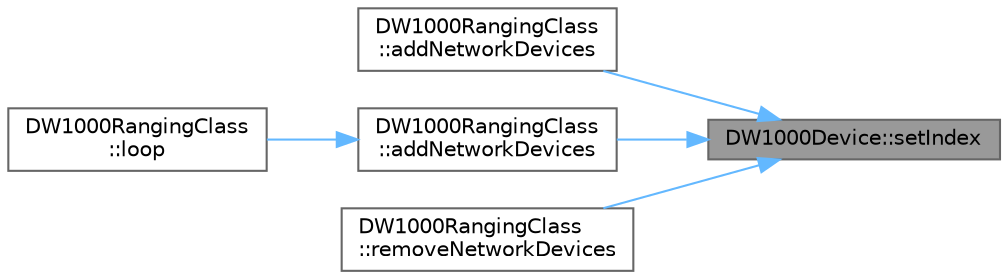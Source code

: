 digraph "DW1000Device::setIndex"
{
 // LATEX_PDF_SIZE
  bgcolor="transparent";
  edge [fontname=Helvetica,fontsize=10,labelfontname=Helvetica,labelfontsize=10];
  node [fontname=Helvetica,fontsize=10,shape=box,height=0.2,width=0.4];
  rankdir="RL";
  Node1 [id="Node000001",label="DW1000Device::setIndex",height=0.2,width=0.4,color="gray40", fillcolor="grey60", style="filled", fontcolor="black",tooltip=" "];
  Node1 -> Node2 [id="edge1_Node000001_Node000002",dir="back",color="steelblue1",style="solid",tooltip=" "];
  Node2 [id="Node000002",label="DW1000RangingClass\l::addNetworkDevices",height=0.2,width=0.4,color="grey40", fillcolor="white", style="filled",URL="$class_d_w1000_ranging_class.html#a7a33bf774529b577c5aad0f3561b9e8c",tooltip=" "];
  Node1 -> Node3 [id="edge2_Node000001_Node000003",dir="back",color="steelblue1",style="solid",tooltip=" "];
  Node3 [id="Node000003",label="DW1000RangingClass\l::addNetworkDevices",height=0.2,width=0.4,color="grey40", fillcolor="white", style="filled",URL="$class_d_w1000_ranging_class.html#a0cb09f33a796ca2ad43ecba79807550b",tooltip=" "];
  Node3 -> Node4 [id="edge3_Node000003_Node000004",dir="back",color="steelblue1",style="solid",tooltip=" "];
  Node4 [id="Node000004",label="DW1000RangingClass\l::loop",height=0.2,width=0.4,color="grey40", fillcolor="white", style="filled",URL="$class_d_w1000_ranging_class.html#a83198e3e37c142c42128e81bb9bd0aea",tooltip=" "];
  Node1 -> Node5 [id="edge4_Node000001_Node000005",dir="back",color="steelblue1",style="solid",tooltip=" "];
  Node5 [id="Node000005",label="DW1000RangingClass\l::removeNetworkDevices",height=0.2,width=0.4,color="grey40", fillcolor="white", style="filled",URL="$class_d_w1000_ranging_class.html#a128cddf7de3c75d0bf498efcfbe86f60",tooltip=" "];
}
